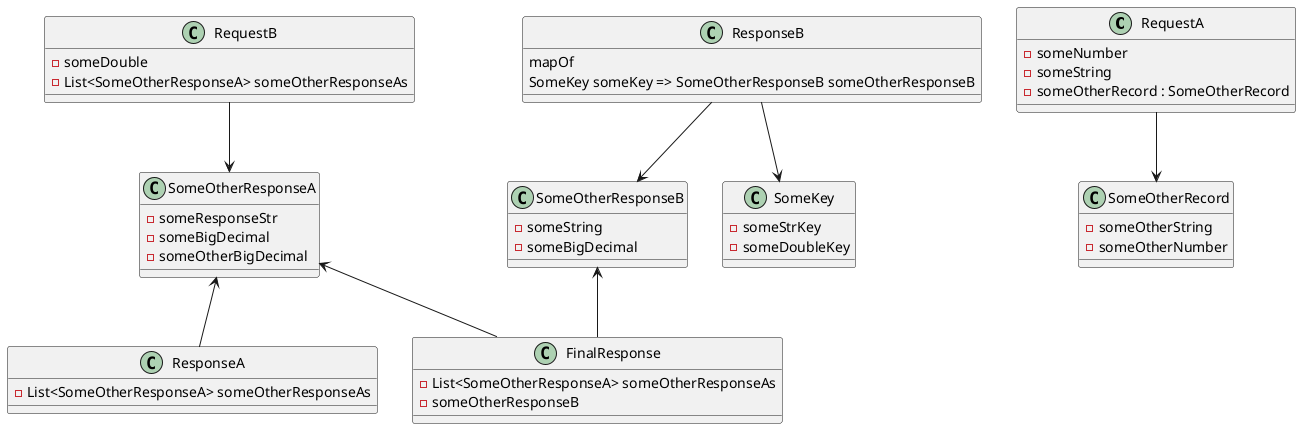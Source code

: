 @startuml

class RequestA {
    -someNumber
    -someString
    -someOtherRecord : SomeOtherRecord
}


class SomeOtherRecord {
    -someOtherString
    -someOtherNumber
}

RequestA --> SomeOtherRecord

class ResponseA {
    -List<SomeOtherResponseA> someOtherResponseAs
}

class SomeOtherResponseA{
    -someResponseStr
    -someBigDecimal
    -someOtherBigDecimal
}

ResponseA -up-> SomeOtherResponseA


class RequestB{
    -someDouble
    -List<SomeOtherResponseA> someOtherResponseAs
}

RequestB --> SomeOtherResponseA

class ResponseB{
    mapOf
     SomeKey someKey => SomeOtherResponseB someOtherResponseB
}
class SomeKey{
    -someStrKey
    -someDoubleKey
}

class SomeOtherResponseB{
    -someString
    -someBigDecimal
}

ResponseB --> SomeOtherResponseB
ResponseB --> SomeKey

class FinalResponse{
    -List<SomeOtherResponseA> someOtherResponseAs
    -someOtherResponseB
}

FinalResponse -up-> SomeOtherResponseA
FinalResponse -up-> SomeOtherResponseB

@enduml
